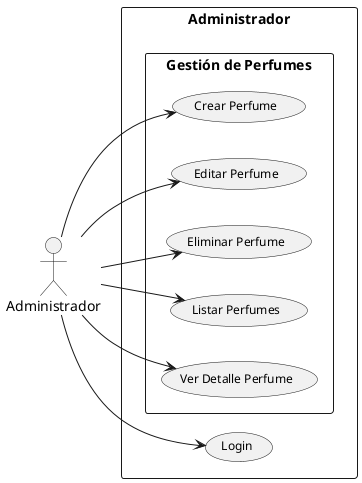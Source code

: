 @startuml Casos de uso Administrador - Gestion de perfumes
left to right direction
skinparam packageStyle rectangle
skinparam usecaseFontSize 12

actor Administrador as Admin

package "Administrador" {

  usecase "Login" as AdminLogin

  package "Gestión de Perfumes" {
    usecase "Crear Perfume"       as UC_CreatePerfume
    usecase "Editar Perfume"      as UC_EditPerfume
    usecase "Eliminar Perfume"    as UC_DeletePerfume
    usecase "Listar Perfumes"     as UC_ListPerfumes_Admin
    usecase "Ver Detalle Perfume" as UC_ViewPerfume_Admin
  }
}

Admin --> AdminLogin
Admin --> UC_CreatePerfume
Admin --> UC_EditPerfume
Admin --> UC_DeletePerfume
Admin --> UC_ListPerfumes_Admin
Admin --> UC_ViewPerfume_Admin

@enduml
